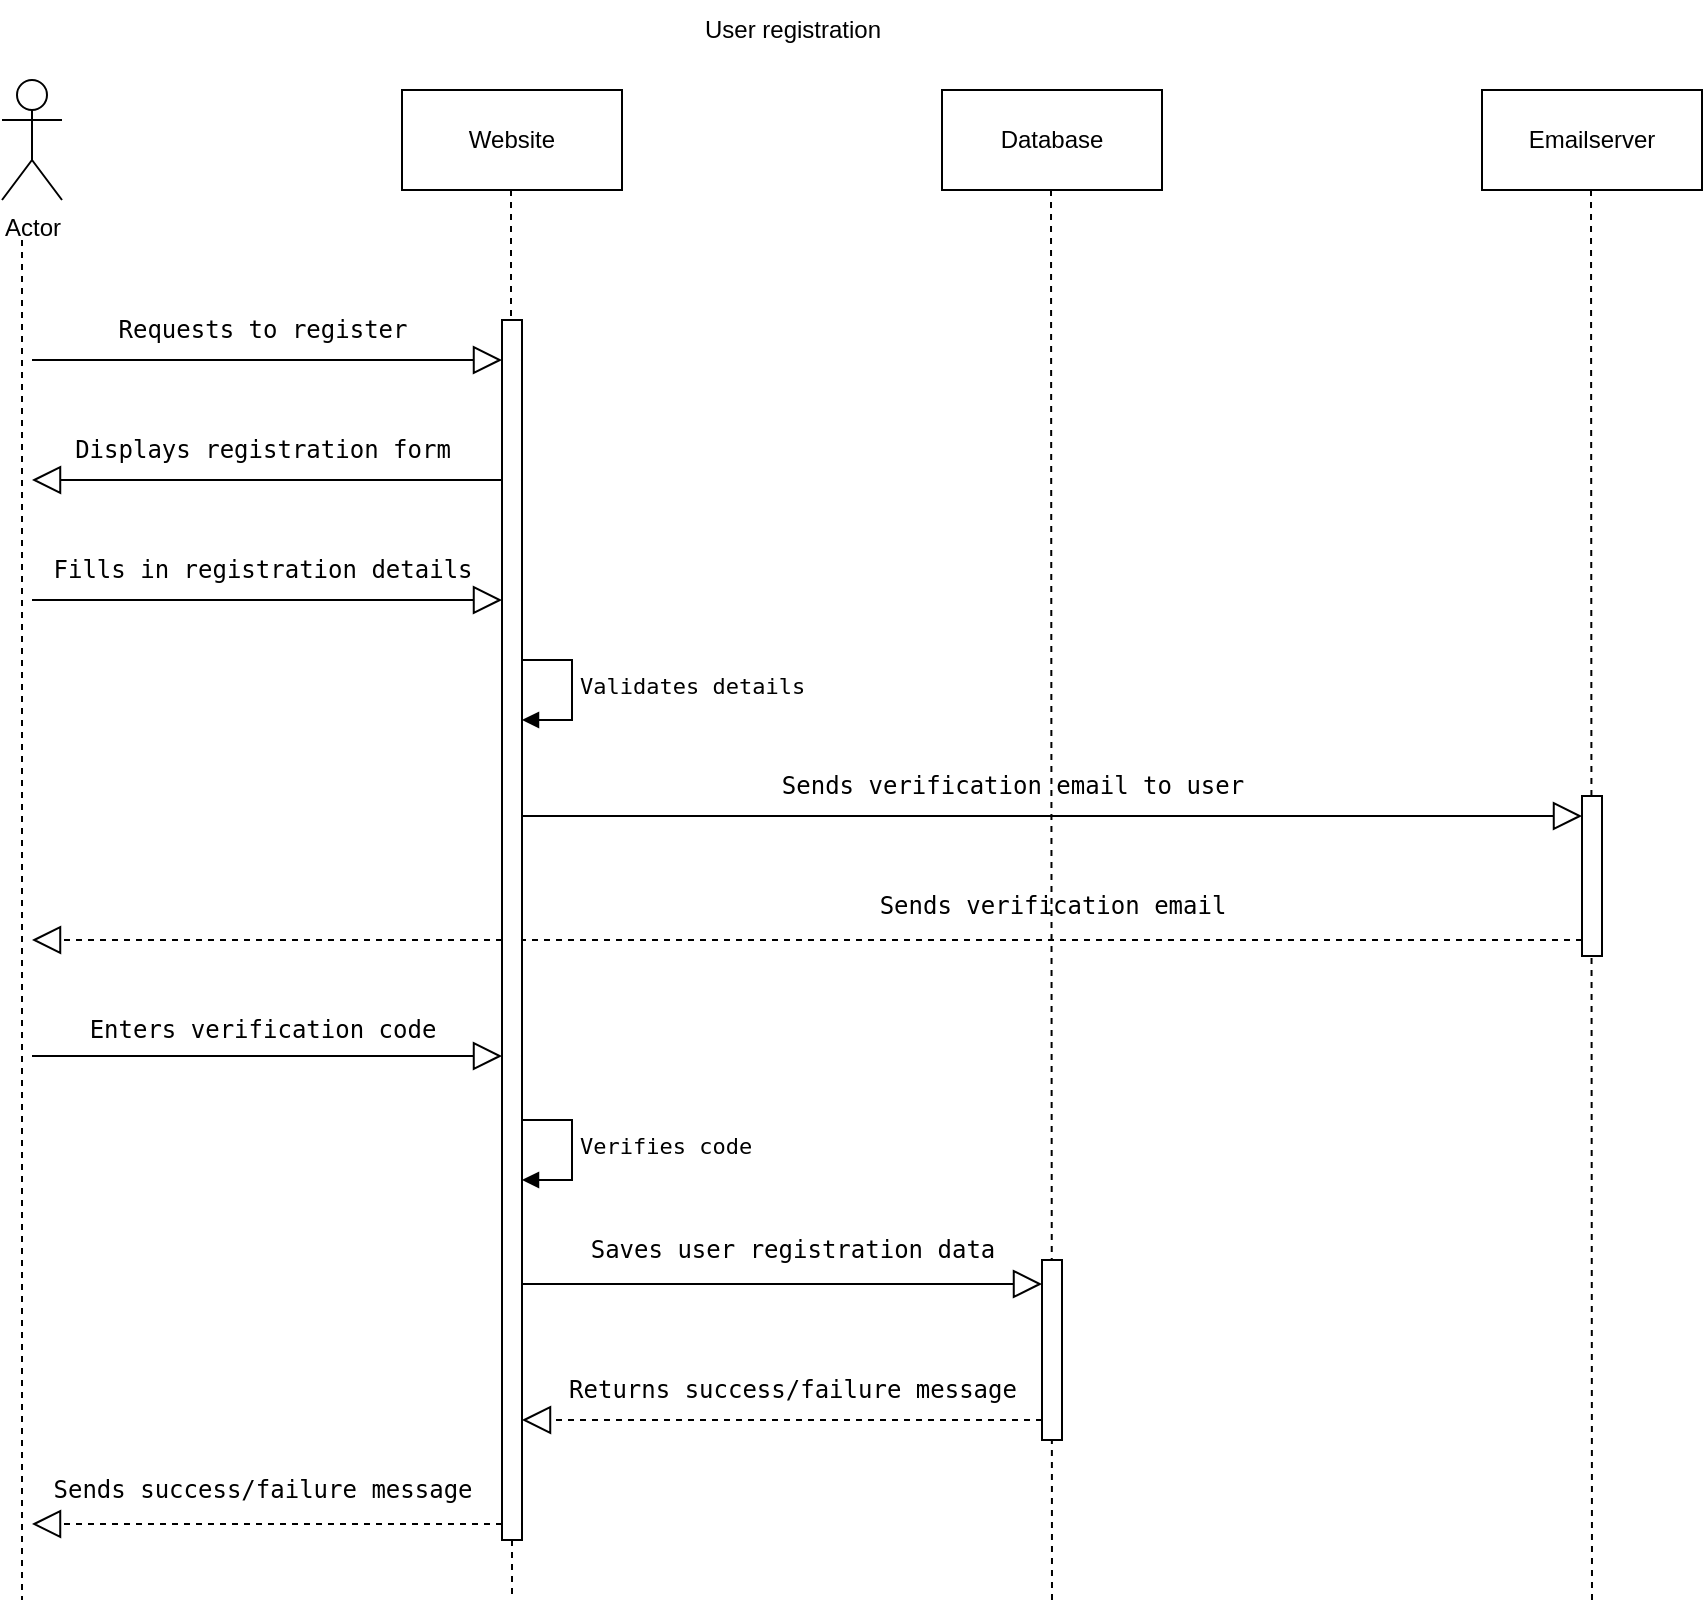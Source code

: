 <mxfile version="21.3.2" type="github">
  <diagram name="Page-1" id="tZlkTWftH07yYiyKr7K9">
    <mxGraphModel dx="954" dy="556" grid="1" gridSize="10" guides="1" tooltips="1" connect="1" arrows="1" fold="1" page="1" pageScale="1" pageWidth="1100" pageHeight="1700" math="0" shadow="0">
      <root>
        <mxCell id="0" />
        <mxCell id="1" parent="0" />
        <mxCell id="XwcD61JwCVb68gWnQBnJ-1" value="Actor" style="shape=umlActor;verticalLabelPosition=bottom;verticalAlign=top;html=1;outlineConnect=0;" parent="1" vertex="1">
          <mxGeometry x="90" y="40" width="30" height="60" as="geometry" />
        </mxCell>
        <mxCell id="XwcD61JwCVb68gWnQBnJ-9" value="Database" style="html=1;whiteSpace=wrap;" parent="1" vertex="1">
          <mxGeometry x="560" y="45" width="110" height="50" as="geometry" />
        </mxCell>
        <mxCell id="XwcD61JwCVb68gWnQBnJ-10" value="Website" style="html=1;whiteSpace=wrap;" parent="1" vertex="1">
          <mxGeometry x="290" y="45" width="110" height="50" as="geometry" />
        </mxCell>
        <mxCell id="XwcD61JwCVb68gWnQBnJ-11" value="Emailserver" style="html=1;whiteSpace=wrap;" parent="1" vertex="1">
          <mxGeometry x="830" y="45" width="110" height="50" as="geometry" />
        </mxCell>
        <mxCell id="XwcD61JwCVb68gWnQBnJ-12" value="" style="endArrow=none;dashed=1;endFill=0;endSize=12;html=1;rounded=0;" parent="1" edge="1">
          <mxGeometry width="160" relative="1" as="geometry">
            <mxPoint x="100" y="120" as="sourcePoint" />
            <mxPoint x="100" y="800" as="targetPoint" />
          </mxGeometry>
        </mxCell>
        <mxCell id="XwcD61JwCVb68gWnQBnJ-13" value="" style="endArrow=none;dashed=1;endFill=0;endSize=12;html=1;rounded=0;" parent="1" source="XwcD61JwCVb68gWnQBnJ-43" edge="1">
          <mxGeometry width="160" relative="1" as="geometry">
            <mxPoint x="344.5" y="95" as="sourcePoint" />
            <mxPoint x="345" y="800" as="targetPoint" />
          </mxGeometry>
        </mxCell>
        <mxCell id="XwcD61JwCVb68gWnQBnJ-14" value="" style="endArrow=none;dashed=1;endFill=0;endSize=12;html=1;rounded=0;" parent="1" edge="1">
          <mxGeometry width="160" relative="1" as="geometry">
            <mxPoint x="614.5" y="95" as="sourcePoint" />
            <mxPoint x="615" y="800" as="targetPoint" />
          </mxGeometry>
        </mxCell>
        <mxCell id="XwcD61JwCVb68gWnQBnJ-15" value="" style="endArrow=none;dashed=1;endFill=0;endSize=12;html=1;rounded=0;" parent="1" edge="1">
          <mxGeometry width="160" relative="1" as="geometry">
            <mxPoint x="884.5" y="95" as="sourcePoint" />
            <mxPoint x="885" y="800" as="targetPoint" />
          </mxGeometry>
        </mxCell>
        <mxCell id="XwcD61JwCVb68gWnQBnJ-16" value="&lt;pre&gt;&lt;code class=&quot;!whitespace-pre hljs language-sql&quot;&gt;Requests to register&lt;/code&gt;&lt;/pre&gt;" style="text;html=1;align=center;verticalAlign=middle;resizable=0;points=[];autosize=1;strokeColor=none;fillColor=none;" parent="1" vertex="1">
          <mxGeometry x="140" y="140" width="160" height="50" as="geometry" />
        </mxCell>
        <mxCell id="XwcD61JwCVb68gWnQBnJ-17" value="&lt;pre&gt;&lt;code class=&quot;!whitespace-pre hljs language-sql&quot;&gt;Displays registration form&lt;/code&gt;&lt;/pre&gt;" style="text;html=1;align=center;verticalAlign=middle;resizable=0;points=[];autosize=1;strokeColor=none;fillColor=none;" parent="1" vertex="1">
          <mxGeometry x="115" y="200" width="210" height="50" as="geometry" />
        </mxCell>
        <mxCell id="XwcD61JwCVb68gWnQBnJ-18" value="&lt;pre&gt;&lt;code class=&quot;!whitespace-pre hljs language-sql&quot;&gt;Fills in registration details&lt;/code&gt;&lt;/pre&gt;" style="text;html=1;align=center;verticalAlign=middle;resizable=0;points=[];autosize=1;strokeColor=none;fillColor=none;" parent="1" vertex="1">
          <mxGeometry x="105" y="260" width="230" height="50" as="geometry" />
        </mxCell>
        <mxCell id="XwcD61JwCVb68gWnQBnJ-19" value="&lt;pre&gt;&lt;code class=&quot;!whitespace-pre hljs language-sql&quot;&gt;Sends verification email to &lt;span class=&quot;hljs-keyword&quot;&gt;user&lt;/span&gt;&lt;/code&gt;&lt;/pre&gt;" style="text;html=1;align=center;verticalAlign=middle;resizable=0;points=[];autosize=1;strokeColor=none;fillColor=none;" parent="1" vertex="1">
          <mxGeometry x="470" y="368" width="250" height="50" as="geometry" />
        </mxCell>
        <mxCell id="XwcD61JwCVb68gWnQBnJ-20" value="&lt;pre&gt;&lt;code class=&quot;!whitespace-pre hljs language-sql&quot;&gt;Sends verification email&lt;/code&gt;&lt;/pre&gt;" style="text;html=1;align=center;verticalAlign=middle;resizable=0;points=[];autosize=1;strokeColor=none;fillColor=none;" parent="1" vertex="1">
          <mxGeometry x="520" y="428" width="190" height="50" as="geometry" />
        </mxCell>
        <mxCell id="XwcD61JwCVb68gWnQBnJ-22" value="&lt;pre&gt;&lt;code class=&quot;!whitespace-pre hljs language-sql&quot;&gt;Enters verification code&lt;/code&gt;&lt;/pre&gt;" style="text;html=1;align=center;verticalAlign=middle;resizable=0;points=[];autosize=1;strokeColor=none;fillColor=none;" parent="1" vertex="1">
          <mxGeometry x="125" y="490" width="190" height="50" as="geometry" />
        </mxCell>
        <mxCell id="XwcD61JwCVb68gWnQBnJ-23" value="&lt;pre&gt;&lt;code class=&quot;!whitespace-pre hljs language-sql&quot;&gt;Saves user registration data&lt;/code&gt;&lt;/pre&gt;" style="text;html=1;align=center;verticalAlign=middle;resizable=0;points=[];autosize=1;strokeColor=none;fillColor=none;" parent="1" vertex="1">
          <mxGeometry x="375" y="600" width="220" height="50" as="geometry" />
        </mxCell>
        <mxCell id="XwcD61JwCVb68gWnQBnJ-24" value="&lt;pre&gt;&lt;code class=&quot;!whitespace-pre hljs language-sql&quot;&gt;Returns success/failure message&lt;/code&gt;&lt;/pre&gt;" style="text;html=1;align=center;verticalAlign=middle;resizable=0;points=[];autosize=1;strokeColor=none;fillColor=none;" parent="1" vertex="1">
          <mxGeometry x="365" y="670" width="240" height="50" as="geometry" />
        </mxCell>
        <mxCell id="XwcD61JwCVb68gWnQBnJ-25" value="&lt;pre&gt;&lt;code class=&quot;!whitespace-pre hljs language-sql&quot;&gt;Sends success/failure message&lt;/code&gt;&lt;/pre&gt;" style="text;html=1;align=center;verticalAlign=middle;resizable=0;points=[];autosize=1;strokeColor=none;fillColor=none;" parent="1" vertex="1">
          <mxGeometry x="105" y="720" width="230" height="50" as="geometry" />
        </mxCell>
        <mxCell id="XwcD61JwCVb68gWnQBnJ-26" value="" style="endArrow=block;endFill=0;endSize=12;html=1;rounded=0;" parent="1" edge="1">
          <mxGeometry width="160" relative="1" as="geometry">
            <mxPoint x="105" y="180" as="sourcePoint" />
            <mxPoint x="340" y="180" as="targetPoint" />
          </mxGeometry>
        </mxCell>
        <mxCell id="XwcD61JwCVb68gWnQBnJ-27" value="" style="endArrow=block;endFill=0;endSize=12;html=1;rounded=0;" parent="1" edge="1">
          <mxGeometry width="160" relative="1" as="geometry">
            <mxPoint x="340" y="240" as="sourcePoint" />
            <mxPoint x="105" y="240" as="targetPoint" />
          </mxGeometry>
        </mxCell>
        <mxCell id="XwcD61JwCVb68gWnQBnJ-28" value="" style="endArrow=block;endFill=0;endSize=12;html=1;rounded=0;" parent="1" edge="1">
          <mxGeometry width="160" relative="1" as="geometry">
            <mxPoint x="105" y="300" as="sourcePoint" />
            <mxPoint x="340" y="300" as="targetPoint" />
          </mxGeometry>
        </mxCell>
        <mxCell id="XwcD61JwCVb68gWnQBnJ-31" value="&lt;pre&gt;&lt;code class=&quot;!whitespace-pre hljs language-sql&quot;&gt;Validates details&lt;/code&gt;&lt;/pre&gt;" style="html=1;align=left;spacingLeft=2;endArrow=block;rounded=0;edgeStyle=orthogonalEdgeStyle;curved=0;rounded=0;" parent="1" edge="1">
          <mxGeometry relative="1" as="geometry">
            <mxPoint x="345" y="330" as="sourcePoint" />
            <Array as="points">
              <mxPoint x="375" y="360" />
            </Array>
            <mxPoint x="350" y="360" as="targetPoint" />
          </mxGeometry>
        </mxCell>
        <mxCell id="XwcD61JwCVb68gWnQBnJ-32" value="" style="endArrow=block;endFill=0;endSize=12;html=1;rounded=0;" parent="1" edge="1">
          <mxGeometry width="160" relative="1" as="geometry">
            <mxPoint x="350" y="408" as="sourcePoint" />
            <mxPoint x="880" y="408" as="targetPoint" />
          </mxGeometry>
        </mxCell>
        <mxCell id="XwcD61JwCVb68gWnQBnJ-33" value="" style="endArrow=block;dashed=1;endFill=0;endSize=12;html=1;rounded=0;" parent="1" source="XwcD61JwCVb68gWnQBnJ-39" edge="1">
          <mxGeometry width="160" relative="1" as="geometry">
            <mxPoint x="875" y="470" as="sourcePoint" />
            <mxPoint x="105" y="470" as="targetPoint" />
          </mxGeometry>
        </mxCell>
        <mxCell id="XwcD61JwCVb68gWnQBnJ-34" value="" style="endArrow=block;endFill=0;endSize=12;html=1;rounded=0;" parent="1" edge="1">
          <mxGeometry width="160" relative="1" as="geometry">
            <mxPoint x="105" y="528" as="sourcePoint" />
            <mxPoint x="340" y="528" as="targetPoint" />
          </mxGeometry>
        </mxCell>
        <mxCell id="XwcD61JwCVb68gWnQBnJ-35" value="" style="endArrow=block;endFill=0;endSize=12;html=1;rounded=0;" parent="1" edge="1">
          <mxGeometry width="160" relative="1" as="geometry">
            <mxPoint x="350" y="642" as="sourcePoint" />
            <mxPoint x="610" y="642" as="targetPoint" />
          </mxGeometry>
        </mxCell>
        <mxCell id="XwcD61JwCVb68gWnQBnJ-36" value="" style="endArrow=block;dashed=1;endFill=0;endSize=12;html=1;rounded=0;" parent="1" edge="1">
          <mxGeometry width="160" relative="1" as="geometry">
            <mxPoint x="610" y="710" as="sourcePoint" />
            <mxPoint x="350" y="710" as="targetPoint" />
          </mxGeometry>
        </mxCell>
        <mxCell id="XwcD61JwCVb68gWnQBnJ-37" value="" style="endArrow=block;dashed=1;endFill=0;endSize=12;html=1;rounded=0;" parent="1" edge="1">
          <mxGeometry width="160" relative="1" as="geometry">
            <mxPoint x="340" y="762" as="sourcePoint" />
            <mxPoint x="105" y="762" as="targetPoint" />
          </mxGeometry>
        </mxCell>
        <mxCell id="XwcD61JwCVb68gWnQBnJ-39" value="" style="html=1;points=[];perimeter=orthogonalPerimeter;outlineConnect=0;targetShapes=umlLifeline;portConstraint=eastwest;newEdgeStyle={&quot;edgeStyle&quot;:&quot;elbowEdgeStyle&quot;,&quot;elbow&quot;:&quot;vertical&quot;,&quot;curved&quot;:0,&quot;rounded&quot;:0};" parent="1" vertex="1">
          <mxGeometry x="880" y="398" width="10" height="80" as="geometry" />
        </mxCell>
        <mxCell id="XwcD61JwCVb68gWnQBnJ-41" value="&lt;pre&gt;&lt;code class=&quot;!whitespace-pre hljs language-sql&quot;&gt;Verifies code&lt;/code&gt;&lt;/pre&gt;" style="html=1;align=left;spacingLeft=2;endArrow=block;rounded=0;edgeStyle=orthogonalEdgeStyle;curved=0;rounded=0;" parent="1" edge="1">
          <mxGeometry relative="1" as="geometry">
            <mxPoint x="345" y="560" as="sourcePoint" />
            <Array as="points">
              <mxPoint x="375" y="590" />
            </Array>
            <mxPoint x="350" y="590" as="targetPoint" />
          </mxGeometry>
        </mxCell>
        <mxCell id="XwcD61JwCVb68gWnQBnJ-44" value="" style="endArrow=none;dashed=1;endFill=0;endSize=12;html=1;rounded=0;" parent="1" target="XwcD61JwCVb68gWnQBnJ-43" edge="1">
          <mxGeometry width="160" relative="1" as="geometry">
            <mxPoint x="344.5" y="95" as="sourcePoint" />
            <mxPoint x="345" y="800" as="targetPoint" />
          </mxGeometry>
        </mxCell>
        <mxCell id="XwcD61JwCVb68gWnQBnJ-43" value="" style="html=1;points=[];perimeter=orthogonalPerimeter;outlineConnect=0;targetShapes=umlLifeline;portConstraint=eastwest;newEdgeStyle={&quot;edgeStyle&quot;:&quot;elbowEdgeStyle&quot;,&quot;elbow&quot;:&quot;vertical&quot;,&quot;curved&quot;:0,&quot;rounded&quot;:0};" parent="1" vertex="1">
          <mxGeometry x="340" y="160" width="10" height="610" as="geometry" />
        </mxCell>
        <mxCell id="XwcD61JwCVb68gWnQBnJ-45" value="" style="html=1;points=[];perimeter=orthogonalPerimeter;outlineConnect=0;targetShapes=umlLifeline;portConstraint=eastwest;newEdgeStyle={&quot;edgeStyle&quot;:&quot;elbowEdgeStyle&quot;,&quot;elbow&quot;:&quot;vertical&quot;,&quot;curved&quot;:0,&quot;rounded&quot;:0};" parent="1" vertex="1">
          <mxGeometry x="610" y="630" width="10" height="90" as="geometry" />
        </mxCell>
        <mxCell id="W_qyRIgnQ3O2IY_0PrKA-1" value="User registration" style="text;html=1;align=center;verticalAlign=middle;resizable=0;points=[];autosize=1;strokeColor=none;fillColor=none;" vertex="1" parent="1">
          <mxGeometry x="425" width="120" height="30" as="geometry" />
        </mxCell>
      </root>
    </mxGraphModel>
  </diagram>
</mxfile>
